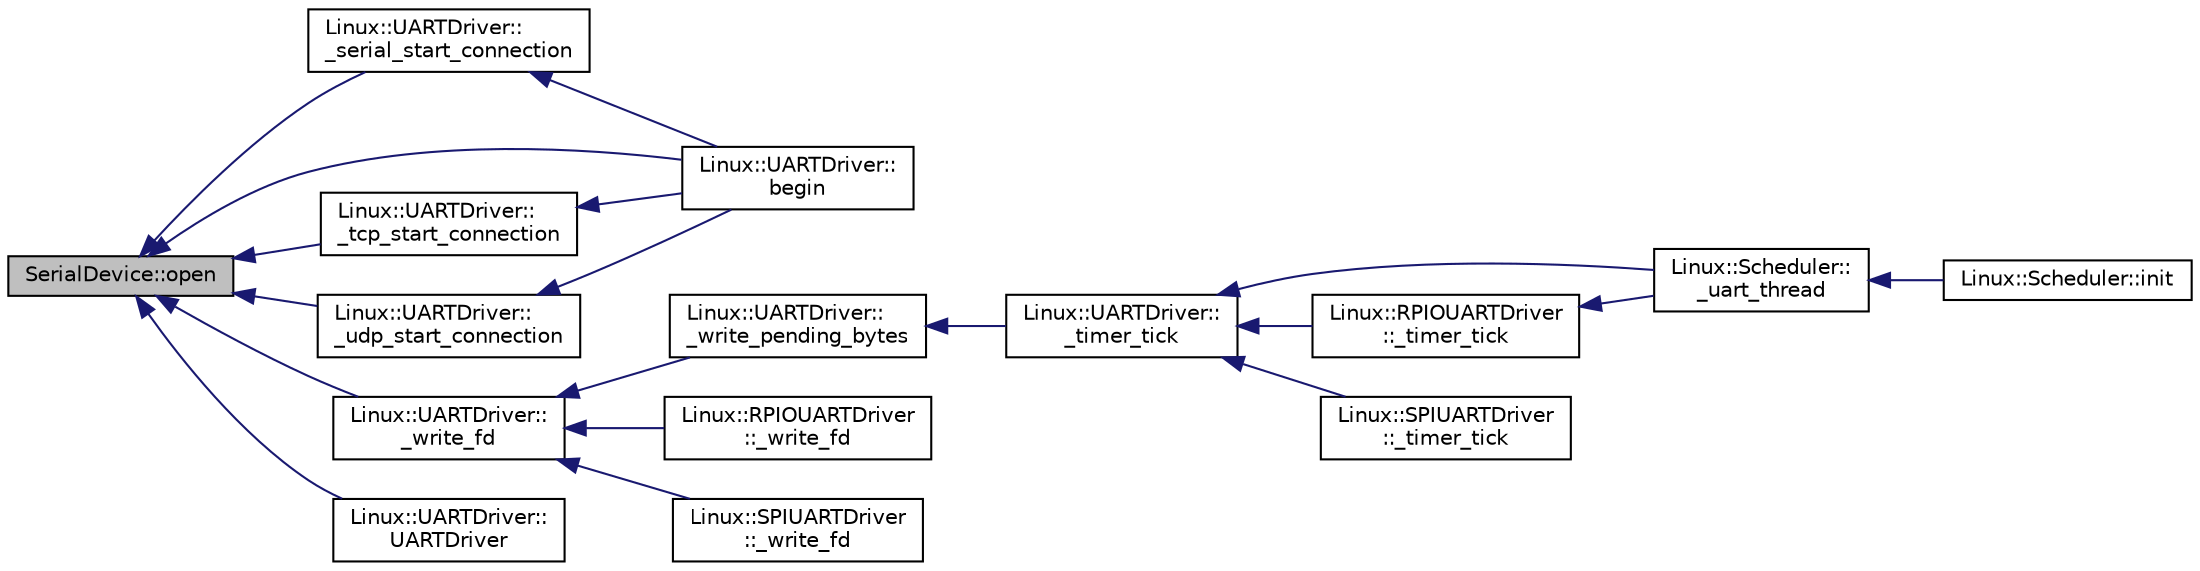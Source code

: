 digraph "SerialDevice::open"
{
 // INTERACTIVE_SVG=YES
  edge [fontname="Helvetica",fontsize="10",labelfontname="Helvetica",labelfontsize="10"];
  node [fontname="Helvetica",fontsize="10",shape=record];
  rankdir="LR";
  Node1 [label="SerialDevice::open",height=0.2,width=0.4,color="black", fillcolor="grey75", style="filled", fontcolor="black"];
  Node1 -> Node2 [dir="back",color="midnightblue",fontsize="10",style="solid",fontname="Helvetica"];
  Node2 [label="Linux::UARTDriver::\l_serial_start_connection",height=0.2,width=0.4,color="black", fillcolor="white", style="filled",URL="$classLinux_1_1UARTDriver.html#aa6dd40dabc9d983b0beb54a34f029e42"];
  Node2 -> Node3 [dir="back",color="midnightblue",fontsize="10",style="solid",fontname="Helvetica"];
  Node3 [label="Linux::UARTDriver::\lbegin",height=0.2,width=0.4,color="black", fillcolor="white", style="filled",URL="$classLinux_1_1UARTDriver.html#a3c0680a281a3832fe9bae399ef9b8854"];
  Node1 -> Node4 [dir="back",color="midnightblue",fontsize="10",style="solid",fontname="Helvetica"];
  Node4 [label="Linux::UARTDriver::\l_tcp_start_connection",height=0.2,width=0.4,color="black", fillcolor="white", style="filled",URL="$classLinux_1_1UARTDriver.html#ab9d3cf8e19be14a001136fd0d4efb8d1"];
  Node4 -> Node3 [dir="back",color="midnightblue",fontsize="10",style="solid",fontname="Helvetica"];
  Node1 -> Node5 [dir="back",color="midnightblue",fontsize="10",style="solid",fontname="Helvetica"];
  Node5 [label="Linux::UARTDriver::\l_udp_start_connection",height=0.2,width=0.4,color="black", fillcolor="white", style="filled",URL="$classLinux_1_1UARTDriver.html#ad205cc83d8cbfda3fe792f69946578fe"];
  Node5 -> Node3 [dir="back",color="midnightblue",fontsize="10",style="solid",fontname="Helvetica"];
  Node1 -> Node6 [dir="back",color="midnightblue",fontsize="10",style="solid",fontname="Helvetica"];
  Node6 [label="Linux::UARTDriver::\l_write_fd",height=0.2,width=0.4,color="black", fillcolor="white", style="filled",URL="$classLinux_1_1UARTDriver.html#a6c5b8c25e9154e44794622411eda0bd4"];
  Node6 -> Node7 [dir="back",color="midnightblue",fontsize="10",style="solid",fontname="Helvetica"];
  Node7 [label="Linux::UARTDriver::\l_write_pending_bytes",height=0.2,width=0.4,color="black", fillcolor="white", style="filled",URL="$classLinux_1_1UARTDriver.html#a9d1e3a24e3ad028cad337132cf3a3f7f"];
  Node7 -> Node8 [dir="back",color="midnightblue",fontsize="10",style="solid",fontname="Helvetica"];
  Node8 [label="Linux::UARTDriver::\l_timer_tick",height=0.2,width=0.4,color="black", fillcolor="white", style="filled",URL="$classLinux_1_1UARTDriver.html#a0518ce1498288dc92caf6bec9ed99b1b"];
  Node8 -> Node9 [dir="back",color="midnightblue",fontsize="10",style="solid",fontname="Helvetica"];
  Node9 [label="Linux::Scheduler::\l_uart_thread",height=0.2,width=0.4,color="black", fillcolor="white", style="filled",URL="$classLinux_1_1Scheduler.html#a599c62f8da5b055f5c3aca38b39de583"];
  Node9 -> Node10 [dir="back",color="midnightblue",fontsize="10",style="solid",fontname="Helvetica"];
  Node10 [label="Linux::Scheduler::init",height=0.2,width=0.4,color="black", fillcolor="white", style="filled",URL="$classLinux_1_1Scheduler.html#a58e61fba523c82d8c0f7f26f4e1b0ff8"];
  Node8 -> Node11 [dir="back",color="midnightblue",fontsize="10",style="solid",fontname="Helvetica"];
  Node11 [label="Linux::RPIOUARTDriver\l::_timer_tick",height=0.2,width=0.4,color="black", fillcolor="white", style="filled",URL="$classLinux_1_1RPIOUARTDriver.html#ab5553bf130bd1b133d8c03fd67b769be"];
  Node11 -> Node9 [dir="back",color="midnightblue",fontsize="10",style="solid",fontname="Helvetica"];
  Node8 -> Node12 [dir="back",color="midnightblue",fontsize="10",style="solid",fontname="Helvetica"];
  Node12 [label="Linux::SPIUARTDriver\l::_timer_tick",height=0.2,width=0.4,color="black", fillcolor="white", style="filled",URL="$classLinux_1_1SPIUARTDriver.html#a25fbec9378c29b768394458954027ac5"];
  Node6 -> Node13 [dir="back",color="midnightblue",fontsize="10",style="solid",fontname="Helvetica"];
  Node13 [label="Linux::RPIOUARTDriver\l::_write_fd",height=0.2,width=0.4,color="black", fillcolor="white", style="filled",URL="$classLinux_1_1RPIOUARTDriver.html#a28f3b5fd255a2f51fd0bfa2189451b32"];
  Node6 -> Node14 [dir="back",color="midnightblue",fontsize="10",style="solid",fontname="Helvetica"];
  Node14 [label="Linux::SPIUARTDriver\l::_write_fd",height=0.2,width=0.4,color="black", fillcolor="white", style="filled",URL="$classLinux_1_1SPIUARTDriver.html#aac5f3f993e2270c5d99f6d46e639a8b7"];
  Node1 -> Node3 [dir="back",color="midnightblue",fontsize="10",style="solid",fontname="Helvetica"];
  Node1 -> Node15 [dir="back",color="midnightblue",fontsize="10",style="solid",fontname="Helvetica"];
  Node15 [label="Linux::UARTDriver::\lUARTDriver",height=0.2,width=0.4,color="black", fillcolor="white", style="filled",URL="$classLinux_1_1UARTDriver.html#a631eb643501b7cefcf49c1c893705768"];
}
